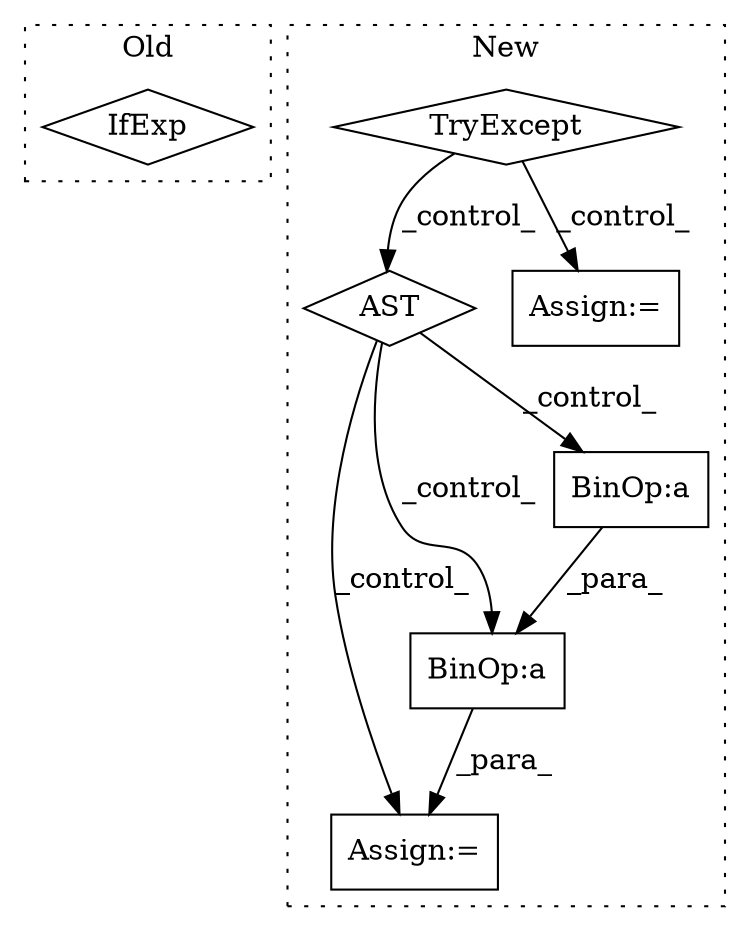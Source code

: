 digraph G {
subgraph cluster0 {
1 [label="IfExp" a="51" s="2680,2707" l="4,6" shape="diamond"];
label = "Old";
style="dotted";
}
subgraph cluster1 {
2 [label="TryExcept" a="71" s="3841" l="17" shape="diamond"];
3 [label="AST" a="2" s="4538,0" l="7,0" shape="diamond"];
4 [label="Assign:=" a="68" s="4152" l="3" shape="box"];
5 [label="Assign:=" a="68" s="4578" l="3" shape="box"];
6 [label="BinOp:a" a="82" s="4592" l="3" shape="box"];
7 [label="BinOp:a" a="82" s="4597" l="2" shape="box"];
label = "New";
style="dotted";
}
2 -> 3 [label="_control_"];
2 -> 4 [label="_control_"];
3 -> 6 [label="_control_"];
3 -> 5 [label="_control_"];
3 -> 7 [label="_control_"];
6 -> 5 [label="_para_"];
7 -> 6 [label="_para_"];
}